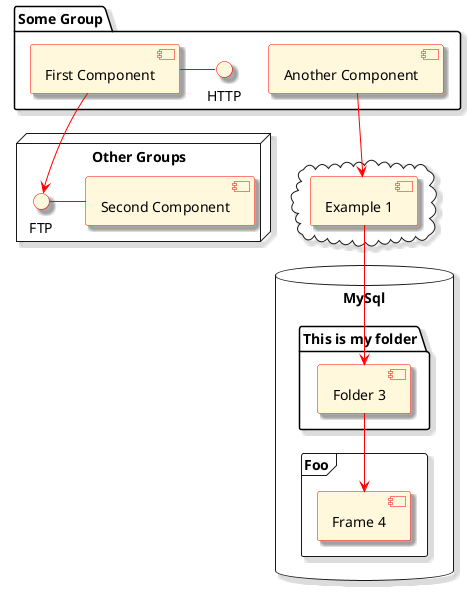 @startuml
skinparam interface {
    BorderColor FF0000
    BackgroundColor #FFF8DC
}
skinparam component {
    ArrowColor #FF0000
    BorderColor FF0000
    BackgroundColor #FFF8DC
}
skinparam shadowing true

package "Some Group" {
    HTTP - [First Component]
    [Another Component]
}

node "Other Groups" {
    FTP - [Second Component]
    [First Component] --> FTP
}

cloud {
    [Example 1]
}
database "MySql" {
    folder "This is my folder" {
        [Folder 3]
    }

    frame "Foo" {
        [Frame 4]
    }
}

[Another Component] --> [Example 1]
[Example 1] --> [Folder 3]
[Folder 3] --> [Frame 4]
@enduml
